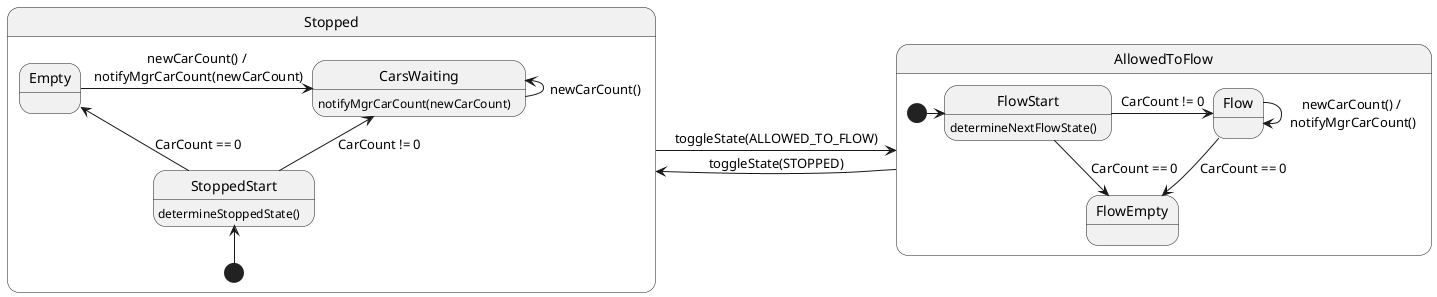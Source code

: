 @startuml

State Stopped {
    State StoppedStart: determineStoppedState()
    State Empty
    State CarsWaiting: notifyMgrCarCount(newCarCount)

    [*] -up-> StoppedStart

    Empty -right-> CarsWaiting: newCarCount() /\n notifyMgrCarCount(newCarCount)
    CarsWaiting -up-> CarsWaiting: newCarCount()

    StoppedStart -up-> Empty: CarCount == 0
    StoppedStart -up-> CarsWaiting: CarCount != 0
}

State AllowedToFlow {

    State FlowStart: determineNextFlowState()

    [*] -> FlowStart

    State FlowEmpty
    State Flow

    FlowStart -down-> FlowEmpty: CarCount == 0
    FlowStart -right-> Flow: CarCount != 0
    Flow -> Flow: newCarCount() /\n notifyMgrCarCount()
    Flow -down-> FlowEmpty: CarCount == 0
}

Stopped -right-> AllowedToFlow: toggleState(ALLOWED_TO_FLOW)
AllowedToFlow -left-> Stopped: toggleState(STOPPED)


@enduml
